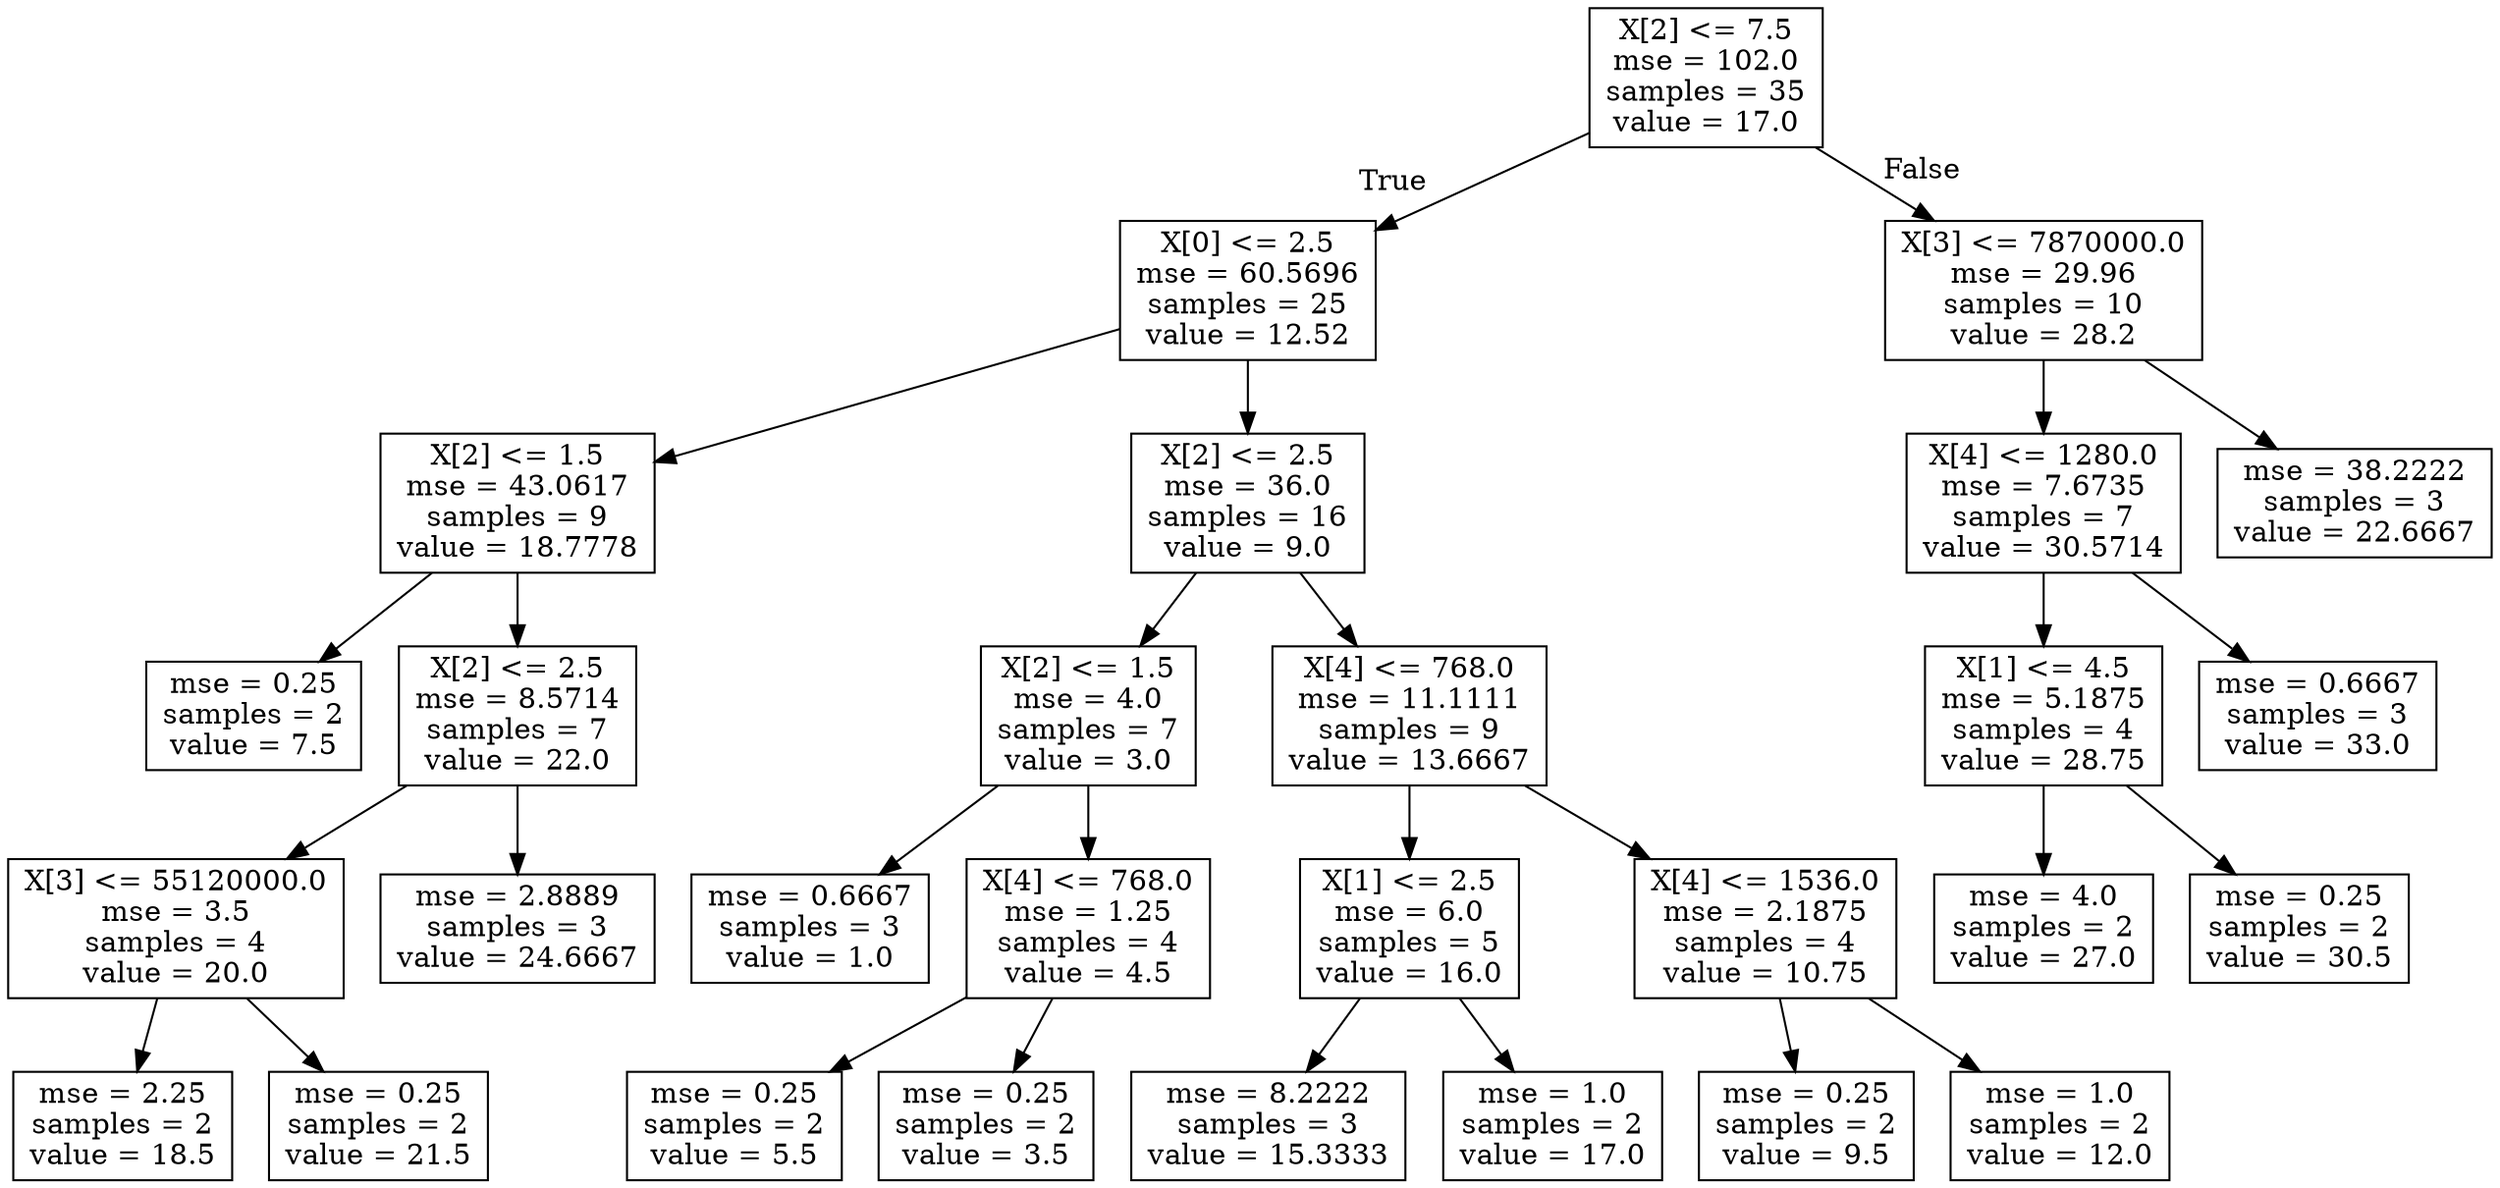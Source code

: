 digraph Tree {
node [shape=box] ;
0 [label="X[2] <= 7.5\nmse = 102.0\nsamples = 35\nvalue = 17.0"] ;
1 [label="X[0] <= 2.5\nmse = 60.5696\nsamples = 25\nvalue = 12.52"] ;
0 -> 1 [labeldistance=2.5, labelangle=45, headlabel="True"] ;
2 [label="X[2] <= 1.5\nmse = 43.0617\nsamples = 9\nvalue = 18.7778"] ;
1 -> 2 ;
3 [label="mse = 0.25\nsamples = 2\nvalue = 7.5"] ;
2 -> 3 ;
4 [label="X[2] <= 2.5\nmse = 8.5714\nsamples = 7\nvalue = 22.0"] ;
2 -> 4 ;
5 [label="X[3] <= 55120000.0\nmse = 3.5\nsamples = 4\nvalue = 20.0"] ;
4 -> 5 ;
6 [label="mse = 2.25\nsamples = 2\nvalue = 18.5"] ;
5 -> 6 ;
7 [label="mse = 0.25\nsamples = 2\nvalue = 21.5"] ;
5 -> 7 ;
8 [label="mse = 2.8889\nsamples = 3\nvalue = 24.6667"] ;
4 -> 8 ;
9 [label="X[2] <= 2.5\nmse = 36.0\nsamples = 16\nvalue = 9.0"] ;
1 -> 9 ;
10 [label="X[2] <= 1.5\nmse = 4.0\nsamples = 7\nvalue = 3.0"] ;
9 -> 10 ;
11 [label="mse = 0.6667\nsamples = 3\nvalue = 1.0"] ;
10 -> 11 ;
12 [label="X[4] <= 768.0\nmse = 1.25\nsamples = 4\nvalue = 4.5"] ;
10 -> 12 ;
13 [label="mse = 0.25\nsamples = 2\nvalue = 5.5"] ;
12 -> 13 ;
14 [label="mse = 0.25\nsamples = 2\nvalue = 3.5"] ;
12 -> 14 ;
15 [label="X[4] <= 768.0\nmse = 11.1111\nsamples = 9\nvalue = 13.6667"] ;
9 -> 15 ;
16 [label="X[1] <= 2.5\nmse = 6.0\nsamples = 5\nvalue = 16.0"] ;
15 -> 16 ;
17 [label="mse = 8.2222\nsamples = 3\nvalue = 15.3333"] ;
16 -> 17 ;
18 [label="mse = 1.0\nsamples = 2\nvalue = 17.0"] ;
16 -> 18 ;
19 [label="X[4] <= 1536.0\nmse = 2.1875\nsamples = 4\nvalue = 10.75"] ;
15 -> 19 ;
20 [label="mse = 0.25\nsamples = 2\nvalue = 9.5"] ;
19 -> 20 ;
21 [label="mse = 1.0\nsamples = 2\nvalue = 12.0"] ;
19 -> 21 ;
22 [label="X[3] <= 7870000.0\nmse = 29.96\nsamples = 10\nvalue = 28.2"] ;
0 -> 22 [labeldistance=2.5, labelangle=-45, headlabel="False"] ;
23 [label="X[4] <= 1280.0\nmse = 7.6735\nsamples = 7\nvalue = 30.5714"] ;
22 -> 23 ;
24 [label="X[1] <= 4.5\nmse = 5.1875\nsamples = 4\nvalue = 28.75"] ;
23 -> 24 ;
25 [label="mse = 4.0\nsamples = 2\nvalue = 27.0"] ;
24 -> 25 ;
26 [label="mse = 0.25\nsamples = 2\nvalue = 30.5"] ;
24 -> 26 ;
27 [label="mse = 0.6667\nsamples = 3\nvalue = 33.0"] ;
23 -> 27 ;
28 [label="mse = 38.2222\nsamples = 3\nvalue = 22.6667"] ;
22 -> 28 ;
}